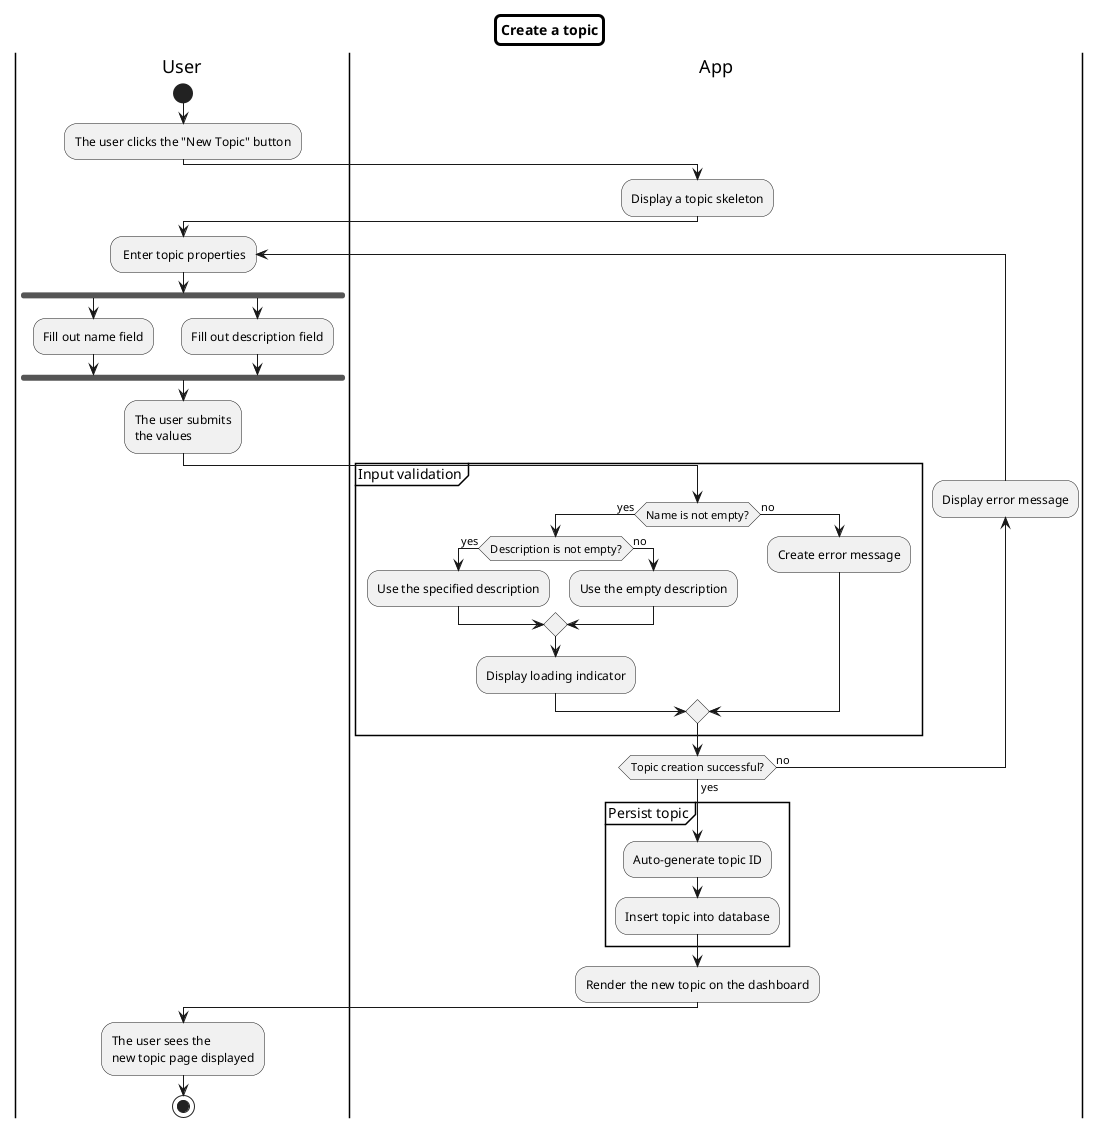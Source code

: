 @startuml
skinparam titleBorderRoundCorner 10
skinparam titleBorderThickness 3
skinparam titleBorderColor black
title Create a topic

|User|
start
:The user clicks the "New Topic" button;
|App|
:Display a topic skeleton;
|User|
repeat: Enter topic properties;
fork
  :Fill out name field;
fork again
  :Fill out description field;
end fork
:The user submits 
the values;
|App|
partition "Input validation" {
    if (Name is not empty?) then (yes)
        if (Description is not empty?) then (yes)
            :Use the specified description;
        else (no)
            :Use the empty description;
        endif
        :Display loading indicator;
    else (no)
        :Create error message;
    endif
}
backward :Display error message;
repeat while (Topic creation successful?) is (no) not (yes)
partition "Persist topic" {
    :Auto-generate topic ID;
    :Insert topic into database;
}
:Render the new topic on the dashboard;
|User|
:The user sees the 
new topic page displayed;
stop
@enduml
